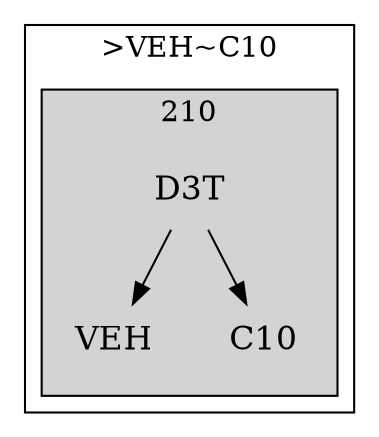 strict digraph FirstlevelCluster {
	labelloc = "t";
	compound = false;
	subgraph cluster_0 {
	label= ">VEH~C10";
		subgraph	cluster_2 {
		label = "210";
			style = filled;
			node	[label = VEH, shape = plaintext, fontsize = 16] VEH2;
			node	[label = D3T, shape = plaintext, fontsize = 16] D3T2;
			node	[label = C10, shape = plaintext, fontsize = 16] C102;
			D3T2->VEH2;D3T2->C102;			}
}}